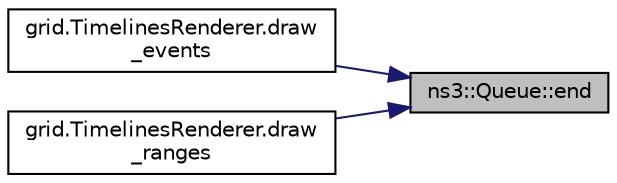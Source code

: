 digraph "ns3::Queue::end"
{
 // LATEX_PDF_SIZE
  edge [fontname="Helvetica",fontsize="10",labelfontname="Helvetica",labelfontsize="10"];
  node [fontname="Helvetica",fontsize="10",shape=record];
  rankdir="RL";
  Node1 [label="ns3::Queue::end",height=0.2,width=0.4,color="black", fillcolor="grey75", style="filled", fontcolor="black",tooltip="Get a const iterator which indicates past-the-last item in the queue."];
  Node1 -> Node2 [dir="back",color="midnightblue",fontsize="10",style="solid",fontname="Helvetica"];
  Node2 [label="grid.TimelinesRenderer.draw\l_events",height=0.2,width=0.4,color="black", fillcolor="white", style="filled",URL="$classgrid_1_1_timelines_renderer.html#ac4bceb3a9d047192503cd73384a3a07c",tooltip="Draw Event."];
  Node1 -> Node3 [dir="back",color="midnightblue",fontsize="10",style="solid",fontname="Helvetica"];
  Node3 [label="grid.TimelinesRenderer.draw\l_ranges",height=0.2,width=0.4,color="black", fillcolor="white", style="filled",URL="$classgrid_1_1_timelines_renderer.html#ae24fa29cf410de50d57941dc4d8f85f1",tooltip="Draw Ranges."];
}
